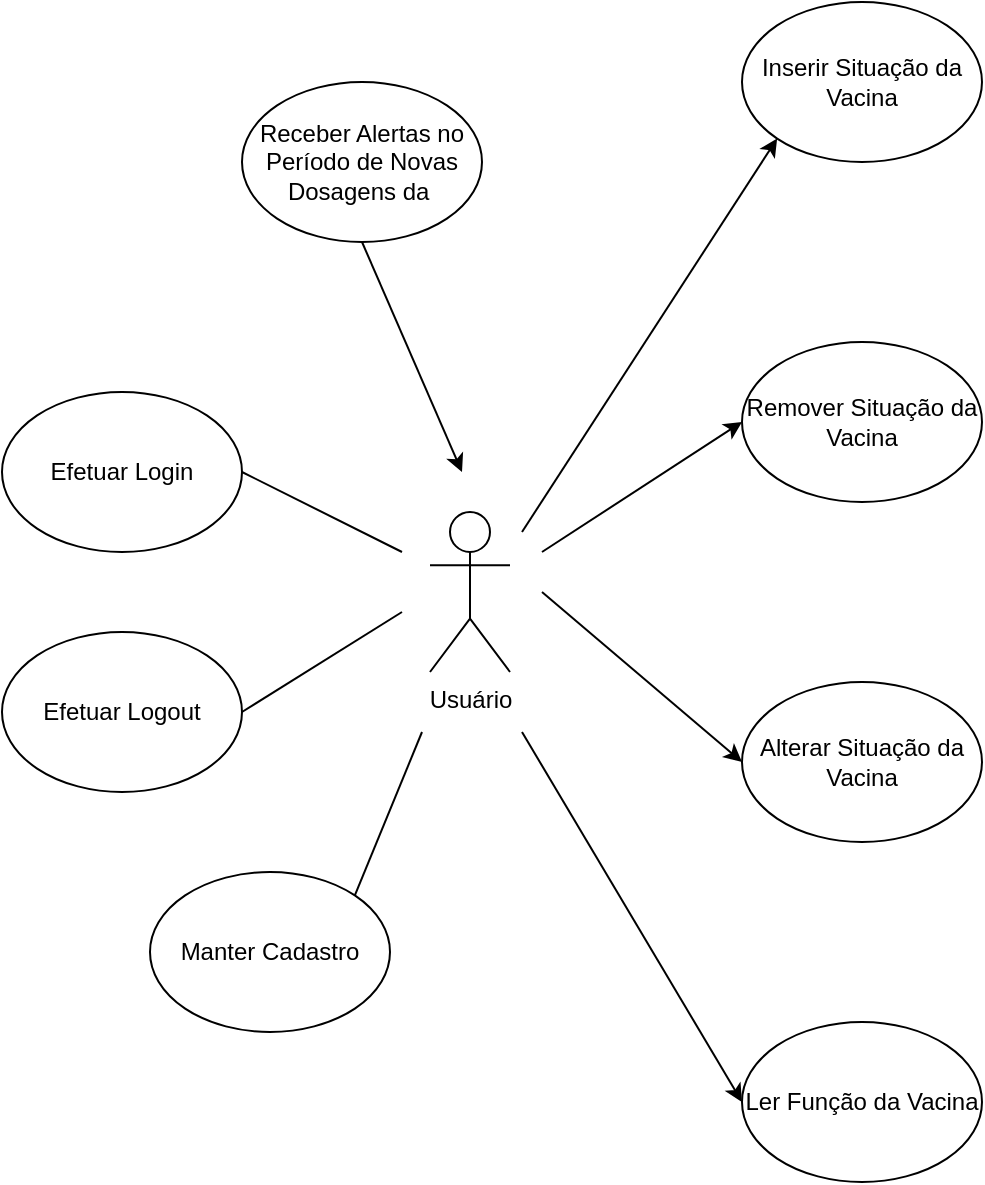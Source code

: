 <mxfile version="14.3.0" type="device"><diagram id="7M4zbxMtwNniutD2nBF8" name="Page-1"><mxGraphModel dx="1240" dy="1858" grid="1" gridSize="10" guides="1" tooltips="1" connect="1" arrows="1" fold="1" page="1" pageScale="1" pageWidth="827" pageHeight="1169" math="0" shadow="0"><root><mxCell id="0"/><mxCell id="1" parent="0"/><mxCell id="2nuAkaCC6SWM7B71ieIQ-1" value="Usuário" style="shape=umlActor;verticalLabelPosition=bottom;verticalAlign=top;html=1;outlineConnect=0;" parent="1" vertex="1"><mxGeometry x="374" y="230" width="40" height="80" as="geometry"/></mxCell><mxCell id="2nuAkaCC6SWM7B71ieIQ-8" value="Efetuar Login" style="ellipse;whiteSpace=wrap;html=1;" parent="1" vertex="1"><mxGeometry x="160" y="170" width="120" height="80" as="geometry"/></mxCell><mxCell id="2nuAkaCC6SWM7B71ieIQ-9" value="Efetuar Logout" style="ellipse;whiteSpace=wrap;html=1;" parent="1" vertex="1"><mxGeometry x="160" y="290" width="120" height="80" as="geometry"/></mxCell><mxCell id="2nuAkaCC6SWM7B71ieIQ-10" value="" style="endArrow=none;html=1;entryX=1;entryY=0.5;entryDx=0;entryDy=0;" parent="1" target="2nuAkaCC6SWM7B71ieIQ-9" edge="1"><mxGeometry width="50" height="50" relative="1" as="geometry"><mxPoint x="360" y="280" as="sourcePoint"/><mxPoint x="440" y="230" as="targetPoint"/></mxGeometry></mxCell><mxCell id="2nuAkaCC6SWM7B71ieIQ-11" value="" style="endArrow=none;html=1;entryX=1;entryY=0.5;entryDx=0;entryDy=0;" parent="1" target="2nuAkaCC6SWM7B71ieIQ-8" edge="1"><mxGeometry width="50" height="50" relative="1" as="geometry"><mxPoint x="360" y="250" as="sourcePoint"/><mxPoint x="440" y="230" as="targetPoint"/></mxGeometry></mxCell><mxCell id="2nuAkaCC6SWM7B71ieIQ-21" value="Inserir Situação da Vacina" style="ellipse;whiteSpace=wrap;html=1;" parent="1" vertex="1"><mxGeometry x="530" y="-25" width="120" height="80" as="geometry"/></mxCell><mxCell id="2nuAkaCC6SWM7B71ieIQ-22" value="Remover Situação da Vacina" style="ellipse;whiteSpace=wrap;html=1;" parent="1" vertex="1"><mxGeometry x="530" y="145" width="120" height="80" as="geometry"/></mxCell><mxCell id="2nuAkaCC6SWM7B71ieIQ-23" value="Alterar Situação da Vacina" style="ellipse;whiteSpace=wrap;html=1;" parent="1" vertex="1"><mxGeometry x="530" y="315" width="120" height="80" as="geometry"/></mxCell><mxCell id="2nuAkaCC6SWM7B71ieIQ-24" value="Ler Função da Vacina" style="ellipse;whiteSpace=wrap;html=1;" parent="1" vertex="1"><mxGeometry x="530" y="485" width="120" height="80" as="geometry"/></mxCell><mxCell id="YwU0-8wRW1Vi0ZZg5mLB-1" value="Manter Cadastro" style="ellipse;whiteSpace=wrap;html=1;" vertex="1" parent="1"><mxGeometry x="234" y="410" width="120" height="80" as="geometry"/></mxCell><mxCell id="YwU0-8wRW1Vi0ZZg5mLB-2" value="" style="endArrow=none;html=1;exitX=1;exitY=0;exitDx=0;exitDy=0;" edge="1" parent="1" source="YwU0-8wRW1Vi0ZZg5mLB-1"><mxGeometry width="50" height="50" relative="1" as="geometry"><mxPoint x="470" y="320" as="sourcePoint"/><mxPoint x="370" y="340" as="targetPoint"/></mxGeometry></mxCell><mxCell id="YwU0-8wRW1Vi0ZZg5mLB-3" value="" style="endArrow=classic;html=1;entryX=0;entryY=1;entryDx=0;entryDy=0;" edge="1" parent="1" target="2nuAkaCC6SWM7B71ieIQ-21"><mxGeometry width="50" height="50" relative="1" as="geometry"><mxPoint x="420" y="240" as="sourcePoint"/><mxPoint x="520" y="250" as="targetPoint"/></mxGeometry></mxCell><mxCell id="YwU0-8wRW1Vi0ZZg5mLB-4" value="" style="endArrow=classic;html=1;entryX=0;entryY=0.5;entryDx=0;entryDy=0;" edge="1" parent="1" target="2nuAkaCC6SWM7B71ieIQ-22"><mxGeometry width="50" height="50" relative="1" as="geometry"><mxPoint x="430" y="250" as="sourcePoint"/><mxPoint x="520" y="250" as="targetPoint"/></mxGeometry></mxCell><mxCell id="YwU0-8wRW1Vi0ZZg5mLB-5" value="" style="endArrow=classic;html=1;entryX=0;entryY=0.5;entryDx=0;entryDy=0;" edge="1" parent="1" target="2nuAkaCC6SWM7B71ieIQ-23"><mxGeometry width="50" height="50" relative="1" as="geometry"><mxPoint x="430" y="270" as="sourcePoint"/><mxPoint x="520" y="250" as="targetPoint"/></mxGeometry></mxCell><mxCell id="YwU0-8wRW1Vi0ZZg5mLB-6" value="" style="endArrow=classic;html=1;entryX=0;entryY=0.5;entryDx=0;entryDy=0;" edge="1" parent="1" target="2nuAkaCC6SWM7B71ieIQ-24"><mxGeometry width="50" height="50" relative="1" as="geometry"><mxPoint x="420" y="340" as="sourcePoint"/><mxPoint x="520" y="250" as="targetPoint"/></mxGeometry></mxCell><mxCell id="YwU0-8wRW1Vi0ZZg5mLB-10" value="Receber Alertas no Período de Novas Dosagens da&amp;nbsp;" style="ellipse;whiteSpace=wrap;html=1;" vertex="1" parent="1"><mxGeometry x="280" y="15" width="120" height="80" as="geometry"/></mxCell><mxCell id="YwU0-8wRW1Vi0ZZg5mLB-11" value="" style="endArrow=classic;html=1;exitX=0.5;exitY=1;exitDx=0;exitDy=0;" edge="1" parent="1" source="YwU0-8wRW1Vi0ZZg5mLB-10"><mxGeometry width="50" height="50" relative="1" as="geometry"><mxPoint x="470" y="280" as="sourcePoint"/><mxPoint x="390" y="210" as="targetPoint"/></mxGeometry></mxCell></root></mxGraphModel></diagram></mxfile>